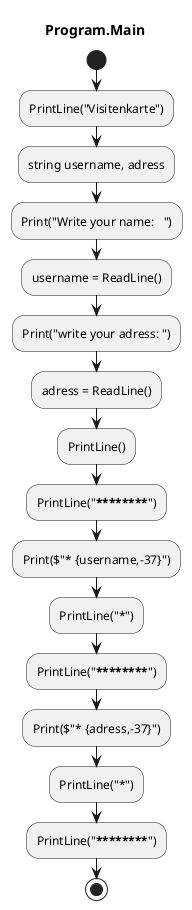 @startuml Program.Main
title Program.Main
start
:PrintLine("Visitenkarte");
:string username, adress;
:Print("Write your name:   ");
:username = ReadLine();
:Print("write your adress: ");
:adress = ReadLine();
:PrintLine();
:PrintLine("****************************************");
:Print($"* {username,-37}");
:PrintLine("*");
:PrintLine("****************************************");
:Print($"* {adress,-37}");
:PrintLine("*");
:PrintLine("****************************************");
stop
@enduml
